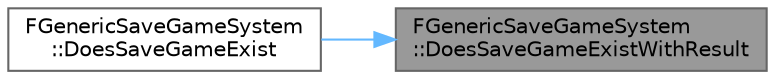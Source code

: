 digraph "FGenericSaveGameSystem::DoesSaveGameExistWithResult"
{
 // INTERACTIVE_SVG=YES
 // LATEX_PDF_SIZE
  bgcolor="transparent";
  edge [fontname=Helvetica,fontsize=10,labelfontname=Helvetica,labelfontsize=10];
  node [fontname=Helvetica,fontsize=10,shape=box,height=0.2,width=0.4];
  rankdir="RL";
  Node1 [id="Node000001",label="FGenericSaveGameSystem\l::DoesSaveGameExistWithResult",height=0.2,width=0.4,color="gray40", fillcolor="grey60", style="filled", fontcolor="black",tooltip="Similar to DoesSaveGameExist, except returns a result code with more information."];
  Node1 -> Node2 [id="edge1_Node000001_Node000002",dir="back",color="steelblue1",style="solid",tooltip=" "];
  Node2 [id="Node000002",label="FGenericSaveGameSystem\l::DoesSaveGameExist",height=0.2,width=0.4,color="grey40", fillcolor="white", style="filled",URL="$d0/d41/classFGenericSaveGameSystem.html#ab6f87b543fc3e3b0f05bab9d101f2913",tooltip="Return true if the named savegame exists (probably not useful with NativeUI."];
}
